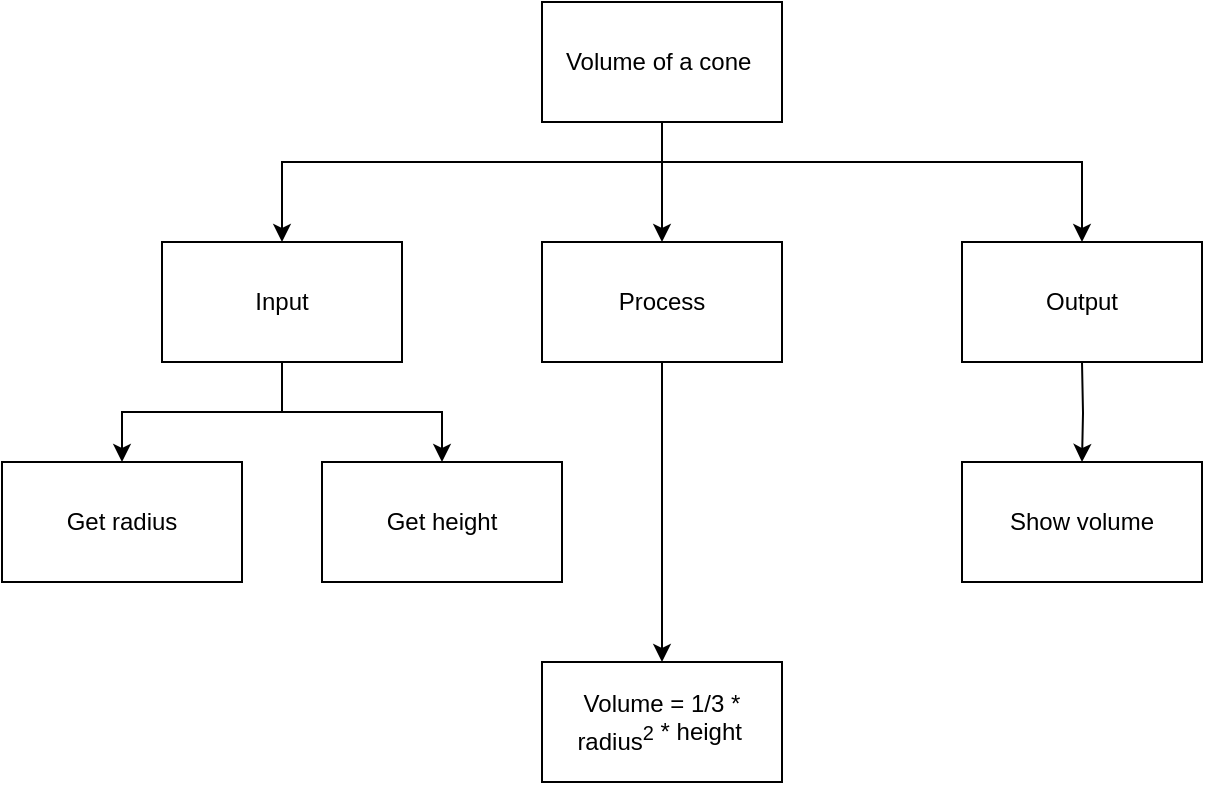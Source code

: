 <mxfile>
    <diagram id="4tKINHAYez2iUvwL9TXG" name="Page-1">
        <mxGraphModel dx="540" dy="442" grid="1" gridSize="10" guides="1" tooltips="1" connect="1" arrows="1" fold="1" page="1" pageScale="1" pageWidth="850" pageHeight="1100" math="0" shadow="0">
            <root>
                <mxCell id="0"/>
                <mxCell id="1" parent="0"/>
                <mxCell id="10" style="edgeStyle=none;html=1;entryX=0.5;entryY=0;entryDx=0;entryDy=0;" edge="1" parent="1" source="2" target="8">
                    <mxGeometry relative="1" as="geometry"/>
                </mxCell>
                <mxCell id="12" style="edgeStyle=orthogonalEdgeStyle;html=1;entryX=0.5;entryY=0;entryDx=0;entryDy=0;rounded=0;" edge="1" parent="1" source="2" target="7">
                    <mxGeometry relative="1" as="geometry">
                        <mxPoint x="560" y="270" as="targetPoint"/>
                        <Array as="points">
                            <mxPoint x="350" y="230"/>
                            <mxPoint x="560" y="230"/>
                        </Array>
                    </mxGeometry>
                </mxCell>
                <mxCell id="18" style="edgeStyle=orthogonalEdgeStyle;rounded=0;html=1;" edge="1" parent="1" source="2" target="9">
                    <mxGeometry relative="1" as="geometry">
                        <Array as="points">
                            <mxPoint x="350" y="230"/>
                            <mxPoint x="160" y="230"/>
                        </Array>
                    </mxGeometry>
                </mxCell>
                <mxCell id="2" value="Volume of a cone&amp;nbsp;" style="rounded=0;whiteSpace=wrap;html=1;" parent="1" vertex="1">
                    <mxGeometry x="290" y="150" width="120" height="60" as="geometry"/>
                </mxCell>
                <mxCell id="3" value="Show volume" style="rounded=0;whiteSpace=wrap;html=1;" parent="1" vertex="1">
                    <mxGeometry x="500" y="380" width="120" height="60" as="geometry"/>
                </mxCell>
                <mxCell id="4" value="Volume = 1/3 * radius&lt;sup&gt;2&lt;span style=&quot;font-size: 12px&quot;&gt;&amp;nbsp;* height&lt;/span&gt;&lt;/sup&gt;&lt;span style=&quot;font-size: 8.333px&quot;&gt;&amp;nbsp;&lt;/span&gt;" style="rounded=0;whiteSpace=wrap;html=1;" parent="1" vertex="1">
                    <mxGeometry x="290" y="480" width="120" height="60" as="geometry"/>
                </mxCell>
                <mxCell id="5" value="Get height" style="rounded=0;whiteSpace=wrap;html=1;" parent="1" vertex="1">
                    <mxGeometry x="180" y="380" width="120" height="60" as="geometry"/>
                </mxCell>
                <mxCell id="6" value="Get radius" style="rounded=0;whiteSpace=wrap;html=1;" parent="1" vertex="1">
                    <mxGeometry x="20" y="380" width="120" height="60" as="geometry"/>
                </mxCell>
                <mxCell id="16" style="edgeStyle=orthogonalEdgeStyle;rounded=0;html=1;entryX=0.5;entryY=0;entryDx=0;entryDy=0;" edge="1" parent="1" target="3">
                    <mxGeometry relative="1" as="geometry">
                        <mxPoint x="560" y="330" as="sourcePoint"/>
                        <mxPoint x="560" y="420" as="targetPoint"/>
                    </mxGeometry>
                </mxCell>
                <mxCell id="7" value="Output" style="rounded=0;whiteSpace=wrap;html=1;" parent="1" vertex="1">
                    <mxGeometry x="500" y="270" width="120" height="60" as="geometry"/>
                </mxCell>
                <mxCell id="15" style="edgeStyle=orthogonalEdgeStyle;rounded=0;html=1;" edge="1" parent="1" source="8" target="4">
                    <mxGeometry relative="1" as="geometry"/>
                </mxCell>
                <mxCell id="8" value="Process" style="rounded=0;whiteSpace=wrap;html=1;" parent="1" vertex="1">
                    <mxGeometry x="290" y="270" width="120" height="60" as="geometry"/>
                </mxCell>
                <mxCell id="13" style="edgeStyle=orthogonalEdgeStyle;rounded=0;html=1;entryX=0.5;entryY=0;entryDx=0;entryDy=0;" edge="1" parent="1" source="9" target="6">
                    <mxGeometry relative="1" as="geometry">
                        <mxPoint x="80" y="380" as="targetPoint"/>
                    </mxGeometry>
                </mxCell>
                <mxCell id="14" style="edgeStyle=orthogonalEdgeStyle;rounded=0;html=1;" edge="1" parent="1" source="9" target="5">
                    <mxGeometry relative="1" as="geometry"/>
                </mxCell>
                <mxCell id="9" value="Input" style="rounded=0;whiteSpace=wrap;html=1;" parent="1" vertex="1">
                    <mxGeometry x="100" y="270" width="120" height="60" as="geometry"/>
                </mxCell>
            </root>
        </mxGraphModel>
    </diagram>
</mxfile>